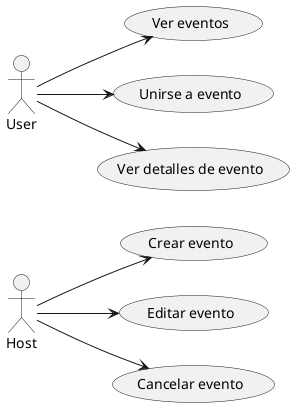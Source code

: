 @startuml event management
left to right direction
actor Host
actor User

usecase "Crear evento" as UC_CreateEvent
usecase "Editar evento" as UC_EditEvent
usecase "Cancelar evento" as UC_CancelEvent
usecase "Ver eventos" as UC_ViewEvents
usecase "Unirse a evento" as UC_JoinEvent
usecase "Ver detalles de evento" as UC_ViewEventDetails

Host --> UC_CreateEvent
Host --> UC_EditEvent
Host --> UC_CancelEvent
User --> UC_ViewEvents
User --> UC_JoinEvent
User --> UC_ViewEventDetails
@enduml
